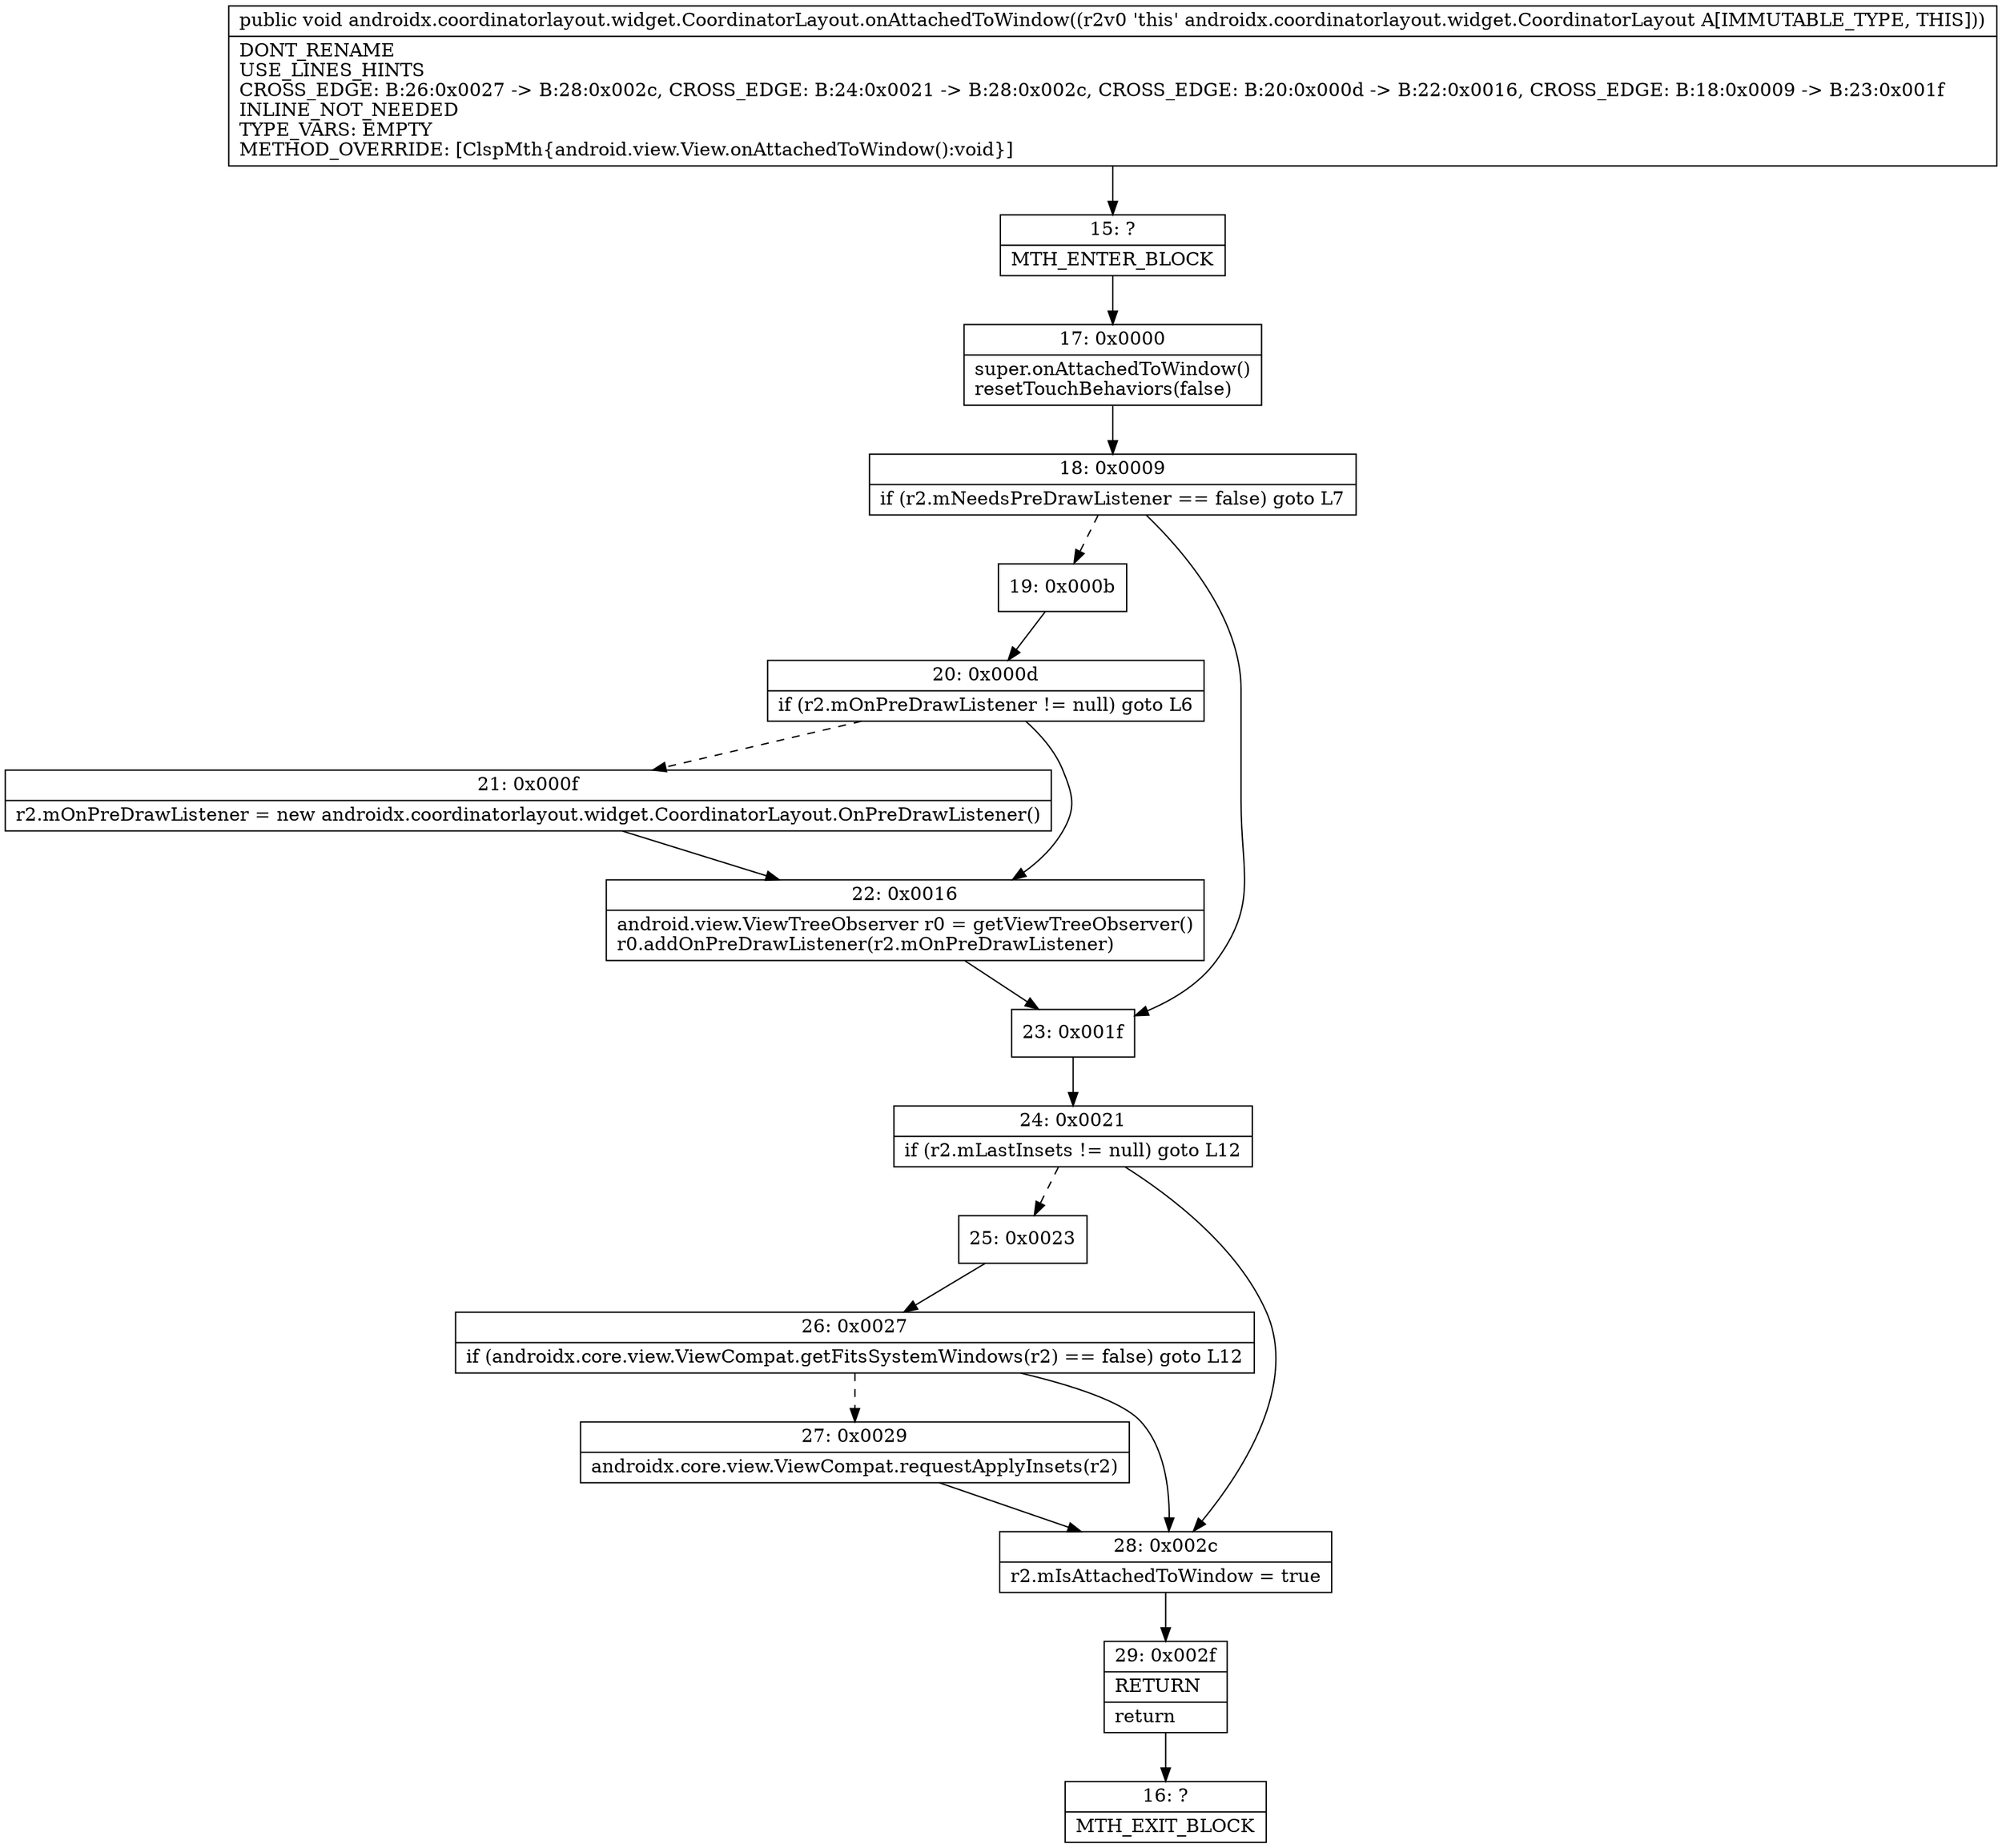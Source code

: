 digraph "CFG forandroidx.coordinatorlayout.widget.CoordinatorLayout.onAttachedToWindow()V" {
Node_15 [shape=record,label="{15\:\ ?|MTH_ENTER_BLOCK\l}"];
Node_17 [shape=record,label="{17\:\ 0x0000|super.onAttachedToWindow()\lresetTouchBehaviors(false)\l}"];
Node_18 [shape=record,label="{18\:\ 0x0009|if (r2.mNeedsPreDrawListener == false) goto L7\l}"];
Node_19 [shape=record,label="{19\:\ 0x000b}"];
Node_20 [shape=record,label="{20\:\ 0x000d|if (r2.mOnPreDrawListener != null) goto L6\l}"];
Node_21 [shape=record,label="{21\:\ 0x000f|r2.mOnPreDrawListener = new androidx.coordinatorlayout.widget.CoordinatorLayout.OnPreDrawListener()\l}"];
Node_22 [shape=record,label="{22\:\ 0x0016|android.view.ViewTreeObserver r0 = getViewTreeObserver()\lr0.addOnPreDrawListener(r2.mOnPreDrawListener)\l}"];
Node_23 [shape=record,label="{23\:\ 0x001f}"];
Node_24 [shape=record,label="{24\:\ 0x0021|if (r2.mLastInsets != null) goto L12\l}"];
Node_25 [shape=record,label="{25\:\ 0x0023}"];
Node_26 [shape=record,label="{26\:\ 0x0027|if (androidx.core.view.ViewCompat.getFitsSystemWindows(r2) == false) goto L12\l}"];
Node_27 [shape=record,label="{27\:\ 0x0029|androidx.core.view.ViewCompat.requestApplyInsets(r2)\l}"];
Node_28 [shape=record,label="{28\:\ 0x002c|r2.mIsAttachedToWindow = true\l}"];
Node_29 [shape=record,label="{29\:\ 0x002f|RETURN\l|return\l}"];
Node_16 [shape=record,label="{16\:\ ?|MTH_EXIT_BLOCK\l}"];
MethodNode[shape=record,label="{public void androidx.coordinatorlayout.widget.CoordinatorLayout.onAttachedToWindow((r2v0 'this' androidx.coordinatorlayout.widget.CoordinatorLayout A[IMMUTABLE_TYPE, THIS]))  | DONT_RENAME\lUSE_LINES_HINTS\lCROSS_EDGE: B:26:0x0027 \-\> B:28:0x002c, CROSS_EDGE: B:24:0x0021 \-\> B:28:0x002c, CROSS_EDGE: B:20:0x000d \-\> B:22:0x0016, CROSS_EDGE: B:18:0x0009 \-\> B:23:0x001f\lINLINE_NOT_NEEDED\lTYPE_VARS: EMPTY\lMETHOD_OVERRIDE: [ClspMth\{android.view.View.onAttachedToWindow():void\}]\l}"];
MethodNode -> Node_15;Node_15 -> Node_17;
Node_17 -> Node_18;
Node_18 -> Node_19[style=dashed];
Node_18 -> Node_23;
Node_19 -> Node_20;
Node_20 -> Node_21[style=dashed];
Node_20 -> Node_22;
Node_21 -> Node_22;
Node_22 -> Node_23;
Node_23 -> Node_24;
Node_24 -> Node_25[style=dashed];
Node_24 -> Node_28;
Node_25 -> Node_26;
Node_26 -> Node_27[style=dashed];
Node_26 -> Node_28;
Node_27 -> Node_28;
Node_28 -> Node_29;
Node_29 -> Node_16;
}

